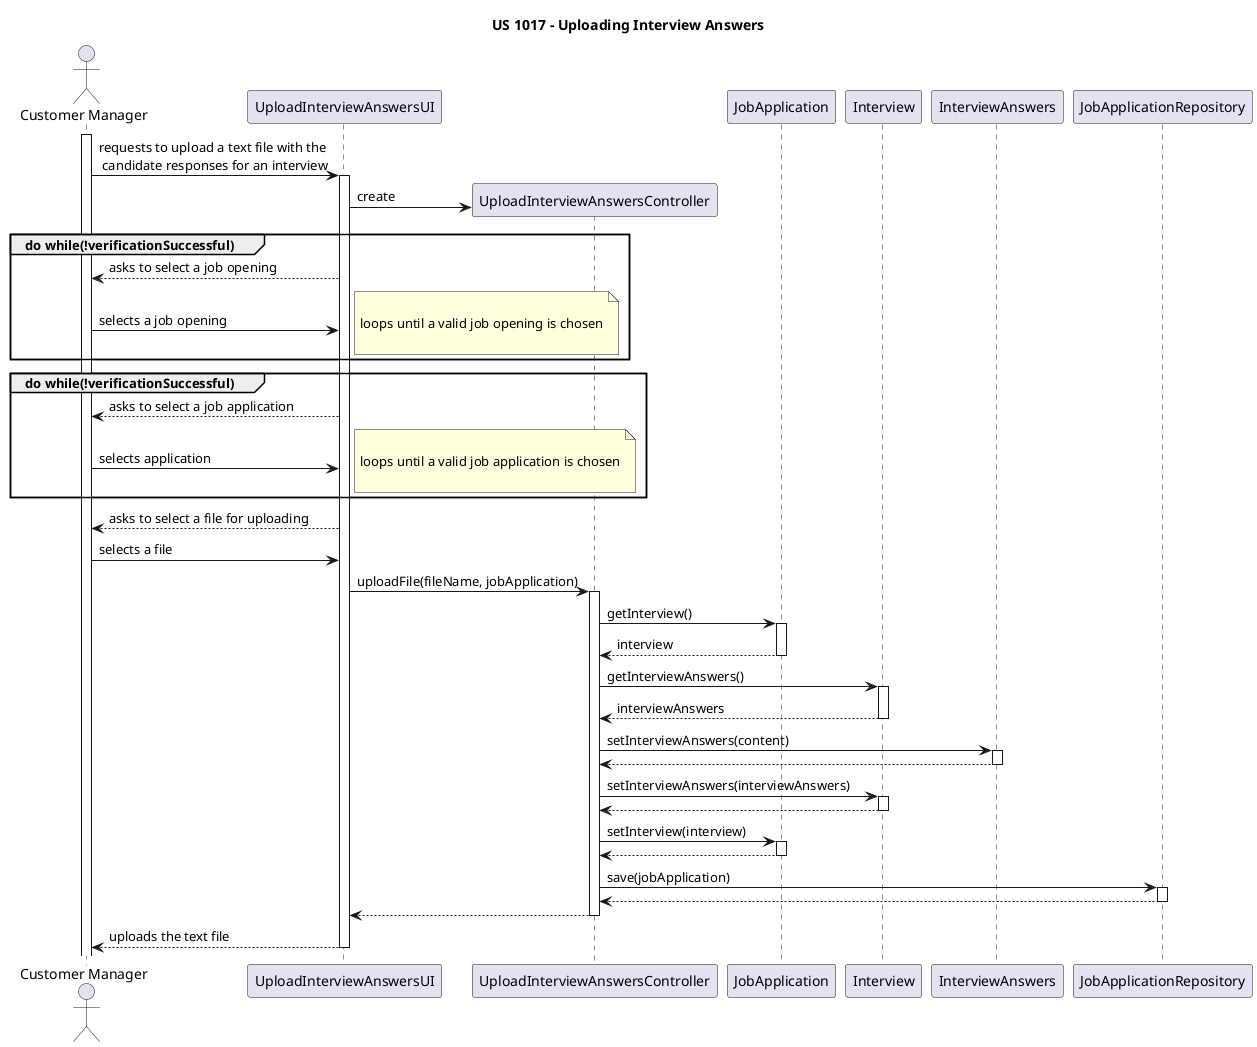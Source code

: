 @startuml
actor "Customer Manager" as Manager
participant UploadInterviewAnswersUI as UI
participant UploadInterviewAnswersController as CTRLR

title US 1017 - Uploading Interview Answers

activate Manager

Manager -> UI : requests to upload a text file with the\n candidate responses for an interview

activate UI

create CTRLR

UI -> CTRLR : create

group do while(!verificationSuccessful)

UI --> Manager : asks to select a job opening

Manager -> UI : selects a job opening

note right

loops until a valid job opening is chosen

end note

end

group do while(!verificationSuccessful)

UI --> Manager : asks to select a job application

Manager -> UI : selects application

note right

loops until a valid job application is chosen

end note

end

UI --> Manager : asks to select a file for uploading

Manager -> UI : selects a file

UI -> CTRLR : uploadFile(fileName, jobApplication)

activate CTRLR

CTRLR -> JobApplication : getInterview()

activate JobApplication

JobApplication --> CTRLR : interview

deactivate JobApplication

CTRLR -> Interview : getInterviewAnswers()

activate Interview

Interview --> CTRLR : interviewAnswers

deactivate Interview

CTRLR -> InterviewAnswers : setInterviewAnswers(content)

activate InterviewAnswers

InterviewAnswers --> CTRLR

deactivate InterviewAnswers

CTRLR -> Interview : setInterviewAnswers(interviewAnswers)

activate Interview

Interview --> CTRLR

deactivate Interview

CTRLR -> JobApplication : setInterview(interview)

activate JobApplication

JobApplication --> CTRLR

deactivate JobApplication

CTRLR -> JobApplicationRepository : save(jobApplication)

activate JobApplicationRepository

JobApplicationRepository --> CTRLR

deactivate JobApplicationRepository

CTRLR --> UI

deactivate CTRLR

UI --> Manager : uploads the text file

deactivate UI

@enduml









